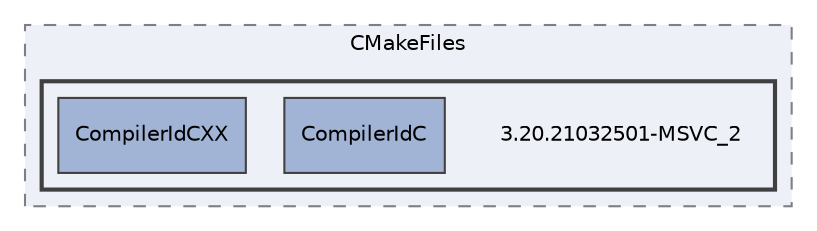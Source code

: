 digraph "build/CMakeFiles/3.20.21032501-MSVC_2"
{
 // LATEX_PDF_SIZE
  edge [fontname="Helvetica",fontsize="10",labelfontname="Helvetica",labelfontsize="10"];
  node [fontname="Helvetica",fontsize="10",shape=record];
  compound=true
  subgraph clusterdir_63772b626f2709090f0bdca0f40827b4 {
    graph [ bgcolor="#edf0f7", pencolor="grey50", style="filled,dashed,", label="CMakeFiles", fontname="Helvetica", fontsize="10", URL="dir_63772b626f2709090f0bdca0f40827b4.html"]
  subgraph clusterdir_e66e03169dd2c630cd26c1d58ca429ae {
    graph [ bgcolor="#edf0f7", pencolor="grey25", style="filled,bold,", label="", fontname="Helvetica", fontsize="10", URL="dir_e66e03169dd2c630cd26c1d58ca429ae.html"]
    dir_e66e03169dd2c630cd26c1d58ca429ae [shape=plaintext, label="3.20.21032501-MSVC_2"];
  dir_f17e4a11fba6a913dbbe93c800677ded [shape=box, label="CompilerIdC", style="filled,", fillcolor="#a2b4d6", color="grey25", URL="dir_f17e4a11fba6a913dbbe93c800677ded.html"];
  dir_081f004b5e2c4589e9450219e4659d4d [shape=box, label="CompilerIdCXX", style="filled,", fillcolor="#a2b4d6", color="grey25", URL="dir_081f004b5e2c4589e9450219e4659d4d.html"];
  }
  }
}
